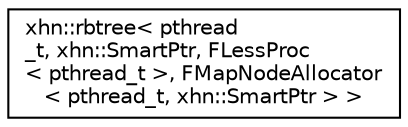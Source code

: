 digraph "Graphical Class Hierarchy"
{
  edge [fontname="Helvetica",fontsize="10",labelfontname="Helvetica",labelfontsize="10"];
  node [fontname="Helvetica",fontsize="10",shape=record];
  rankdir="LR";
  Node1 [label="xhn::rbtree\< pthread\l_t, xhn::SmartPtr, FLessProc\l\< pthread_t \>, FMapNodeAllocator\l\< pthread_t, xhn::SmartPtr \> \>",height=0.2,width=0.4,color="black", fillcolor="white", style="filled",URL="$classxhn_1_1rbtree.html"];
}
